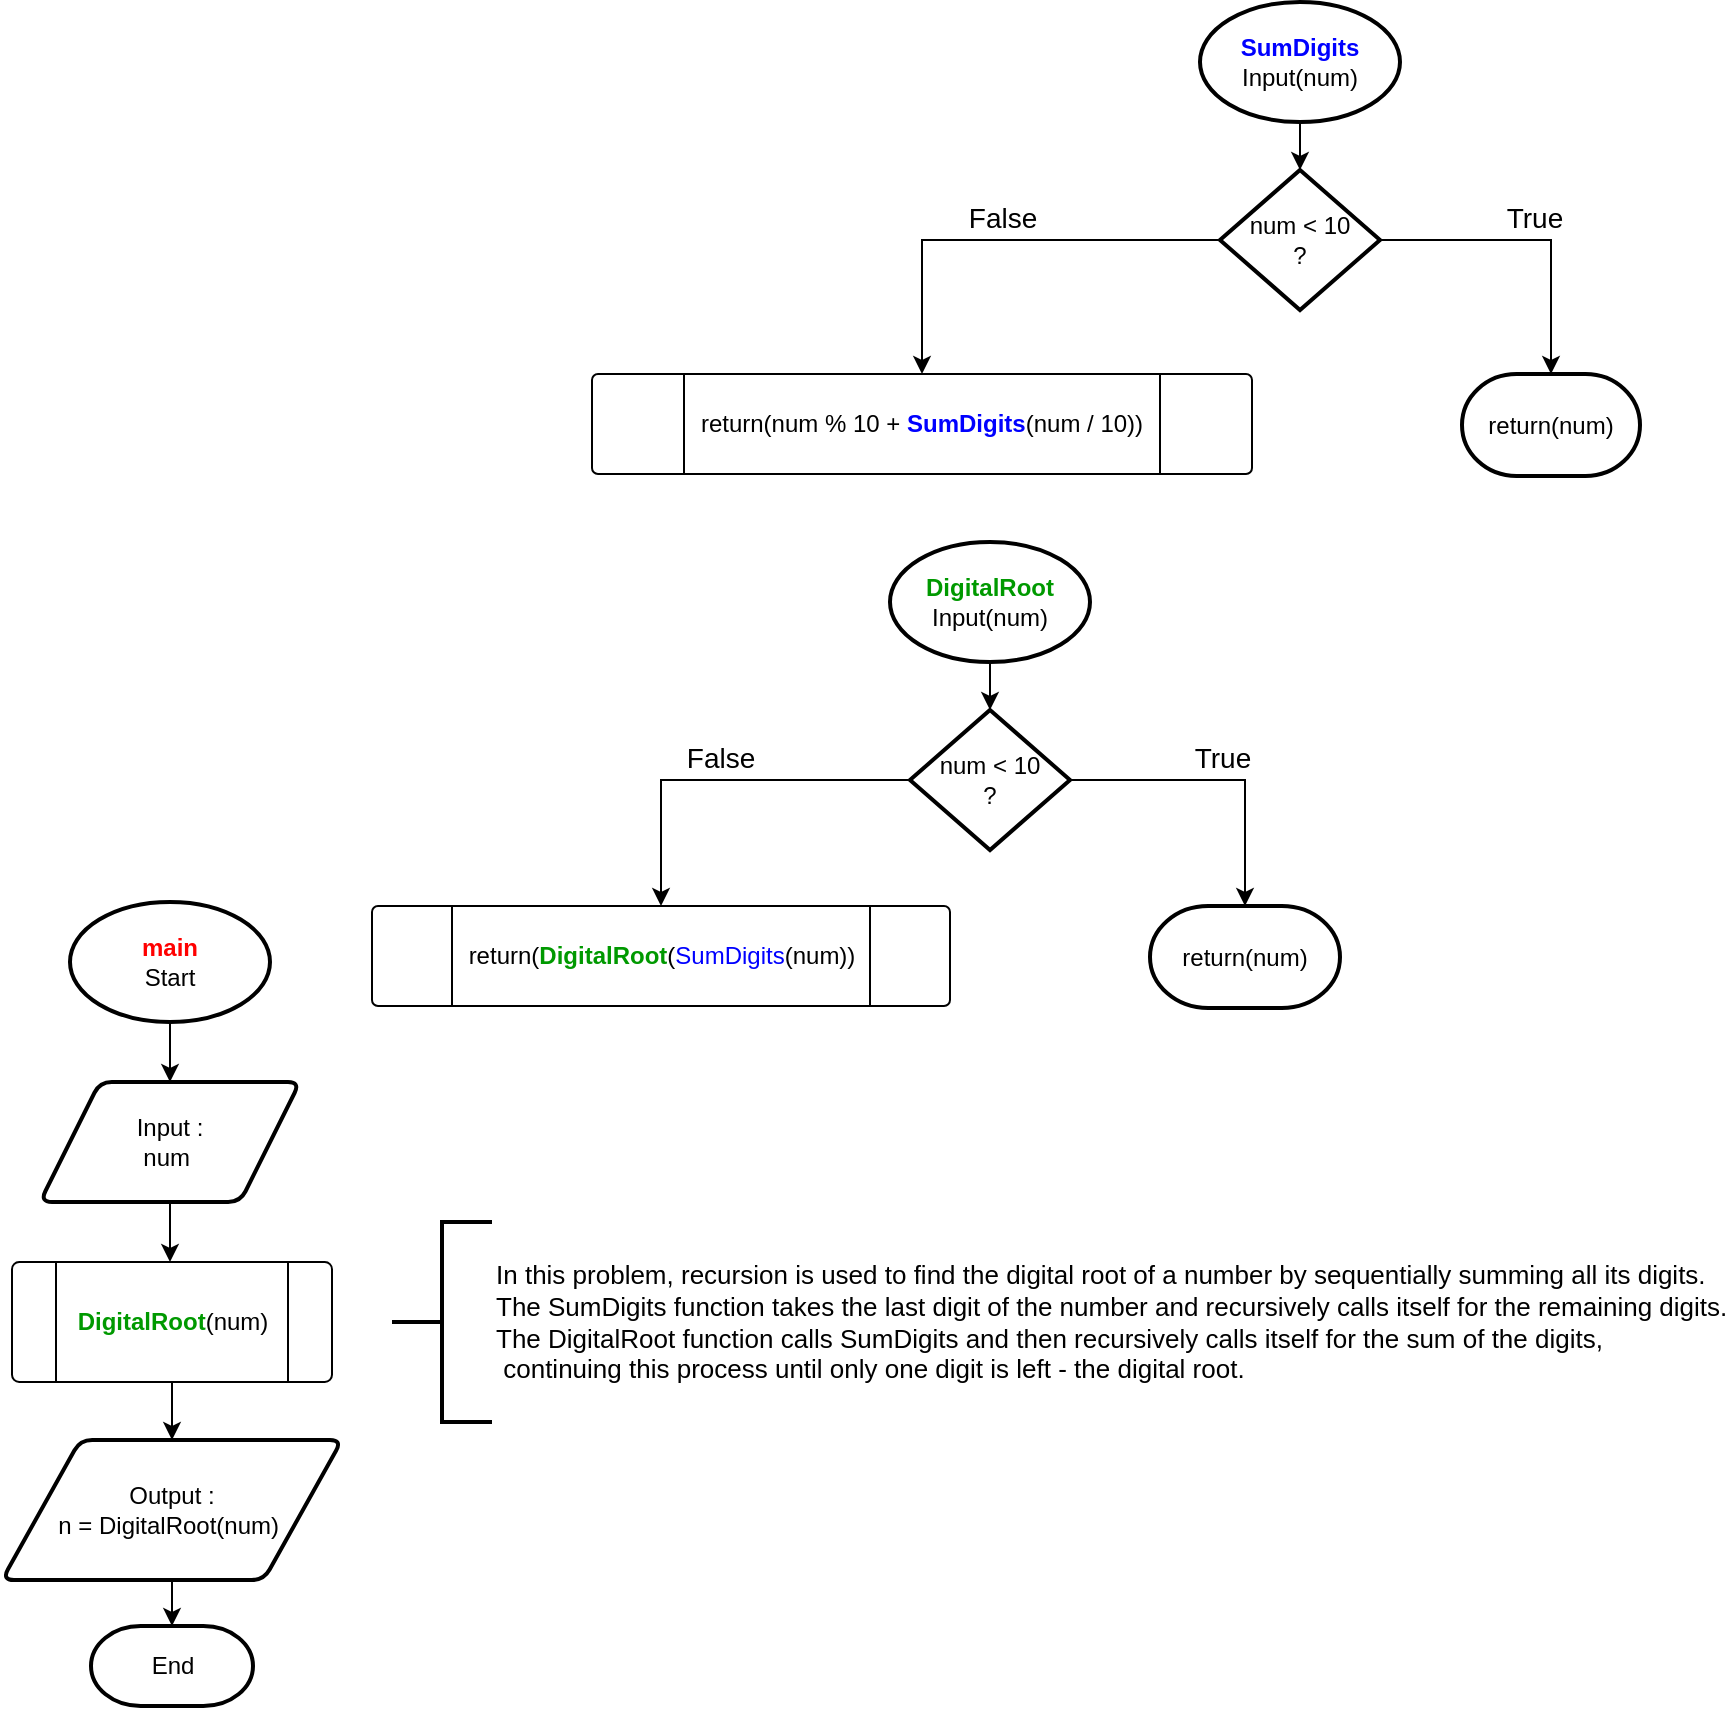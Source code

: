 <mxfile version="22.0.2" type="device">
  <diagram id="C5RBs43oDa-KdzZeNtuy" name="Page-1">
    <mxGraphModel dx="1100" dy="942" grid="1" gridSize="10" guides="1" tooltips="1" connect="1" arrows="1" fold="1" page="1" pageScale="1" pageWidth="980" pageHeight="1390" math="0" shadow="0">
      <root>
        <mxCell id="WIyWlLk6GJQsqaUBKTNV-0" />
        <mxCell id="WIyWlLk6GJQsqaUBKTNV-1" parent="WIyWlLk6GJQsqaUBKTNV-0" />
        <mxCell id="nEqJXz8P1CxgyhgF1B1w-7" value="" style="edgeStyle=orthogonalEdgeStyle;rounded=0;orthogonalLoop=1;jettySize=auto;html=1;" edge="1" parent="WIyWlLk6GJQsqaUBKTNV-1" source="nEqJXz8P1CxgyhgF1B1w-0" target="nEqJXz8P1CxgyhgF1B1w-4">
          <mxGeometry relative="1" as="geometry" />
        </mxCell>
        <mxCell id="nEqJXz8P1CxgyhgF1B1w-0" value="&lt;b&gt;&lt;font color=&quot;#ff0000&quot;&gt;main&lt;/font&gt;&lt;/b&gt;&lt;br&gt;Start" style="strokeWidth=2;html=1;shape=mxgraph.flowchart.start_1;whiteSpace=wrap;" vertex="1" parent="WIyWlLk6GJQsqaUBKTNV-1">
          <mxGeometry x="99" y="530" width="100" height="60" as="geometry" />
        </mxCell>
        <mxCell id="nEqJXz8P1CxgyhgF1B1w-9" value="" style="edgeStyle=orthogonalEdgeStyle;rounded=0;orthogonalLoop=1;jettySize=auto;html=1;" edge="1" parent="WIyWlLk6GJQsqaUBKTNV-1" source="nEqJXz8P1CxgyhgF1B1w-4">
          <mxGeometry relative="1" as="geometry">
            <mxPoint x="149" y="710" as="targetPoint" />
          </mxGeometry>
        </mxCell>
        <mxCell id="nEqJXz8P1CxgyhgF1B1w-4" value="Input :&lt;br&gt;num&amp;nbsp;" style="shape=parallelogram;html=1;strokeWidth=2;perimeter=parallelogramPerimeter;whiteSpace=wrap;rounded=1;arcSize=12;size=0.23;" vertex="1" parent="WIyWlLk6GJQsqaUBKTNV-1">
          <mxGeometry x="84" y="620" width="130" height="60" as="geometry" />
        </mxCell>
        <mxCell id="nEqJXz8P1CxgyhgF1B1w-43" value="" style="edgeStyle=orthogonalEdgeStyle;rounded=0;orthogonalLoop=1;jettySize=auto;html=1;" edge="1" parent="WIyWlLk6GJQsqaUBKTNV-1" source="nEqJXz8P1CxgyhgF1B1w-10" target="nEqJXz8P1CxgyhgF1B1w-42">
          <mxGeometry relative="1" as="geometry" />
        </mxCell>
        <mxCell id="nEqJXz8P1CxgyhgF1B1w-10" value="&lt;b&gt;&lt;font color=&quot;#009900&quot;&gt;DigitalRoot&lt;/font&gt;&lt;/b&gt;(num)" style="verticalLabelPosition=middle;verticalAlign=middle;html=1;shape=process;whiteSpace=wrap;rounded=1;size=0.14;arcSize=6;align=center;labelPosition=center;" vertex="1" parent="WIyWlLk6GJQsqaUBKTNV-1">
          <mxGeometry x="70" y="710" width="160" height="60" as="geometry" />
        </mxCell>
        <mxCell id="nEqJXz8P1CxgyhgF1B1w-13" value="" style="edgeStyle=orthogonalEdgeStyle;rounded=0;orthogonalLoop=1;jettySize=auto;html=1;" edge="1" parent="WIyWlLk6GJQsqaUBKTNV-1" source="nEqJXz8P1CxgyhgF1B1w-11" target="nEqJXz8P1CxgyhgF1B1w-12">
          <mxGeometry relative="1" as="geometry" />
        </mxCell>
        <mxCell id="nEqJXz8P1CxgyhgF1B1w-11" value="&lt;b style=&quot;border-color: var(--border-color);&quot;&gt;&lt;font style=&quot;border-color: var(--border-color);&quot; color=&quot;#009900&quot;&gt;DigitalRoot&lt;/font&gt;&lt;/b&gt;&lt;br&gt;Input(num)" style="strokeWidth=2;html=1;shape=mxgraph.flowchart.start_1;whiteSpace=wrap;" vertex="1" parent="WIyWlLk6GJQsqaUBKTNV-1">
          <mxGeometry x="509" y="350" width="100" height="60" as="geometry" />
        </mxCell>
        <mxCell id="nEqJXz8P1CxgyhgF1B1w-29" value="False" style="edgeStyle=orthogonalEdgeStyle;rounded=0;orthogonalLoop=1;jettySize=auto;html=1;exitX=0;exitY=0.5;exitDx=0;exitDy=0;exitPerimeter=0;entryX=0.5;entryY=0;entryDx=0;entryDy=0;labelPosition=center;verticalLabelPosition=top;align=center;verticalAlign=bottom;fontSize=14;" edge="1" parent="WIyWlLk6GJQsqaUBKTNV-1" source="nEqJXz8P1CxgyhgF1B1w-12" target="nEqJXz8P1CxgyhgF1B1w-26">
          <mxGeometry x="0.013" relative="1" as="geometry">
            <mxPoint as="offset" />
          </mxGeometry>
        </mxCell>
        <mxCell id="nEqJXz8P1CxgyhgF1B1w-12" value="num &amp;lt; 10&lt;br&gt;?" style="strokeWidth=2;html=1;shape=mxgraph.flowchart.decision;whiteSpace=wrap;" vertex="1" parent="WIyWlLk6GJQsqaUBKTNV-1">
          <mxGeometry x="519" y="434" width="80" height="70" as="geometry" />
        </mxCell>
        <mxCell id="nEqJXz8P1CxgyhgF1B1w-25" value="return(num)" style="strokeWidth=2;html=1;shape=mxgraph.flowchart.terminator;whiteSpace=wrap;" vertex="1" parent="WIyWlLk6GJQsqaUBKTNV-1">
          <mxGeometry x="639" y="532" width="95" height="51" as="geometry" />
        </mxCell>
        <mxCell id="nEqJXz8P1CxgyhgF1B1w-26" value="return(&lt;span style=&quot;border-color: var(--border-color);&quot;&gt;&lt;font style=&quot;border-color: var(--border-color);&quot; color=&quot;#009900&quot;&gt;&lt;b&gt;DigitalRoot&lt;/b&gt;&lt;/font&gt;&lt;/span&gt;(&lt;span style=&quot;border-color: var(--border-color);&quot;&gt;&lt;font style=&quot;border-color: var(--border-color);&quot; color=&quot;#0000ff&quot;&gt;SumDigits&lt;/font&gt;&lt;/span&gt;(num))" style="verticalLabelPosition=middle;verticalAlign=middle;html=1;shape=process;whiteSpace=wrap;rounded=1;size=0.14;arcSize=6;labelPosition=center;align=center;fontColor=#000000;" vertex="1" parent="WIyWlLk6GJQsqaUBKTNV-1">
          <mxGeometry x="250" y="532" width="289" height="50" as="geometry" />
        </mxCell>
        <mxCell id="nEqJXz8P1CxgyhgF1B1w-28" value="True" style="edgeStyle=orthogonalEdgeStyle;rounded=0;orthogonalLoop=1;jettySize=auto;html=1;exitX=1;exitY=0.5;exitDx=0;exitDy=0;exitPerimeter=0;entryX=0.5;entryY=0;entryDx=0;entryDy=0;entryPerimeter=0;labelPosition=center;verticalLabelPosition=top;align=center;verticalAlign=bottom;fontSize=14;" edge="1" parent="WIyWlLk6GJQsqaUBKTNV-1" source="nEqJXz8P1CxgyhgF1B1w-12" target="nEqJXz8P1CxgyhgF1B1w-25">
          <mxGeometry relative="1" as="geometry" />
        </mxCell>
        <mxCell id="nEqJXz8P1CxgyhgF1B1w-33" value="" style="edgeStyle=orthogonalEdgeStyle;rounded=0;orthogonalLoop=1;jettySize=auto;html=1;" edge="1" parent="WIyWlLk6GJQsqaUBKTNV-1" source="nEqJXz8P1CxgyhgF1B1w-34" target="nEqJXz8P1CxgyhgF1B1w-36">
          <mxGeometry relative="1" as="geometry" />
        </mxCell>
        <mxCell id="nEqJXz8P1CxgyhgF1B1w-34" value="&lt;b&gt;&lt;font color=&quot;#0000ff&quot;&gt;SumDigits&lt;/font&gt;&lt;/b&gt;&lt;br&gt;Input(num)" style="strokeWidth=2;html=1;shape=mxgraph.flowchart.start_1;whiteSpace=wrap;" vertex="1" parent="WIyWlLk6GJQsqaUBKTNV-1">
          <mxGeometry x="664" y="80" width="100" height="60" as="geometry" />
        </mxCell>
        <mxCell id="nEqJXz8P1CxgyhgF1B1w-35" value="False" style="edgeStyle=orthogonalEdgeStyle;rounded=0;orthogonalLoop=1;jettySize=auto;html=1;exitX=0;exitY=0.5;exitDx=0;exitDy=0;exitPerimeter=0;entryX=0.5;entryY=0;entryDx=0;entryDy=0;labelPosition=center;verticalLabelPosition=top;align=center;verticalAlign=bottom;fontSize=14;" edge="1" parent="WIyWlLk6GJQsqaUBKTNV-1" source="nEqJXz8P1CxgyhgF1B1w-36" target="nEqJXz8P1CxgyhgF1B1w-38">
          <mxGeometry x="0.013" relative="1" as="geometry">
            <mxPoint as="offset" />
          </mxGeometry>
        </mxCell>
        <mxCell id="nEqJXz8P1CxgyhgF1B1w-36" value="num &amp;lt; 10&lt;br&gt;?" style="strokeWidth=2;html=1;shape=mxgraph.flowchart.decision;whiteSpace=wrap;" vertex="1" parent="WIyWlLk6GJQsqaUBKTNV-1">
          <mxGeometry x="674" y="164" width="80" height="70" as="geometry" />
        </mxCell>
        <mxCell id="nEqJXz8P1CxgyhgF1B1w-37" value="return(num)" style="strokeWidth=2;html=1;shape=mxgraph.flowchart.terminator;whiteSpace=wrap;" vertex="1" parent="WIyWlLk6GJQsqaUBKTNV-1">
          <mxGeometry x="795" y="266" width="89" height="51" as="geometry" />
        </mxCell>
        <mxCell id="nEqJXz8P1CxgyhgF1B1w-38" value="return(num % 10 +&amp;nbsp;&lt;b style=&quot;border-color: var(--border-color);&quot;&gt;&lt;font style=&quot;border-color: var(--border-color);&quot; color=&quot;#0000ff&quot;&gt;SumDigits&lt;/font&gt;&lt;/b&gt;(num / 10))" style="verticalLabelPosition=middle;verticalAlign=middle;html=1;shape=process;whiteSpace=wrap;rounded=1;size=0.14;arcSize=6;labelPosition=center;align=center;" vertex="1" parent="WIyWlLk6GJQsqaUBKTNV-1">
          <mxGeometry x="360" y="266" width="330" height="50" as="geometry" />
        </mxCell>
        <mxCell id="nEqJXz8P1CxgyhgF1B1w-39" value="True" style="edgeStyle=orthogonalEdgeStyle;rounded=0;orthogonalLoop=1;jettySize=auto;html=1;exitX=1;exitY=0.5;exitDx=0;exitDy=0;exitPerimeter=0;entryX=0.5;entryY=0;entryDx=0;entryDy=0;entryPerimeter=0;labelPosition=center;verticalLabelPosition=top;align=center;verticalAlign=bottom;fontSize=14;" edge="1" parent="WIyWlLk6GJQsqaUBKTNV-1" source="nEqJXz8P1CxgyhgF1B1w-36" target="nEqJXz8P1CxgyhgF1B1w-37">
          <mxGeometry relative="1" as="geometry" />
        </mxCell>
        <mxCell id="nEqJXz8P1CxgyhgF1B1w-40" value="&lt;div style=&quot;font-size: 13px;&quot;&gt;In this problem, recursion is used to find the digital root of a number by sequentially summing all its digits.&amp;nbsp;&lt;/div&gt;&lt;div style=&quot;font-size: 13px;&quot;&gt;The SumDigits function takes the last digit of the number and recursively calls itself for the remaining digits.&amp;nbsp;&lt;/div&gt;&lt;div style=&quot;font-size: 13px;&quot;&gt;The DigitalRoot function calls SumDigits and then recursively calls itself for the sum of the digits,&lt;/div&gt;&lt;div style=&quot;font-size: 13px;&quot;&gt;&amp;nbsp;continuing this process until only one digit is left - the digital root.&lt;br style=&quot;font-size: 13px;&quot;&gt;&lt;/div&gt;" style="strokeWidth=2;html=1;shape=mxgraph.flowchart.annotation_2;align=left;labelPosition=right;pointerEvents=1;fontSize=13;" vertex="1" parent="WIyWlLk6GJQsqaUBKTNV-1">
          <mxGeometry x="260" y="690" width="50" height="100" as="geometry" />
        </mxCell>
        <mxCell id="nEqJXz8P1CxgyhgF1B1w-45" value="" style="edgeStyle=orthogonalEdgeStyle;rounded=0;orthogonalLoop=1;jettySize=auto;html=1;" edge="1" parent="WIyWlLk6GJQsqaUBKTNV-1" source="nEqJXz8P1CxgyhgF1B1w-42" target="nEqJXz8P1CxgyhgF1B1w-44">
          <mxGeometry relative="1" as="geometry" />
        </mxCell>
        <mxCell id="nEqJXz8P1CxgyhgF1B1w-42" value="Output :&lt;br&gt;n = DigitalRoot(num)&amp;nbsp;" style="shape=parallelogram;html=1;strokeWidth=2;perimeter=parallelogramPerimeter;whiteSpace=wrap;rounded=1;arcSize=12;size=0.23;" vertex="1" parent="WIyWlLk6GJQsqaUBKTNV-1">
          <mxGeometry x="65" y="799" width="170" height="70" as="geometry" />
        </mxCell>
        <mxCell id="nEqJXz8P1CxgyhgF1B1w-44" value="End" style="strokeWidth=2;html=1;shape=mxgraph.flowchart.terminator;whiteSpace=wrap;" vertex="1" parent="WIyWlLk6GJQsqaUBKTNV-1">
          <mxGeometry x="109.5" y="892" width="81" height="40" as="geometry" />
        </mxCell>
      </root>
    </mxGraphModel>
  </diagram>
</mxfile>
